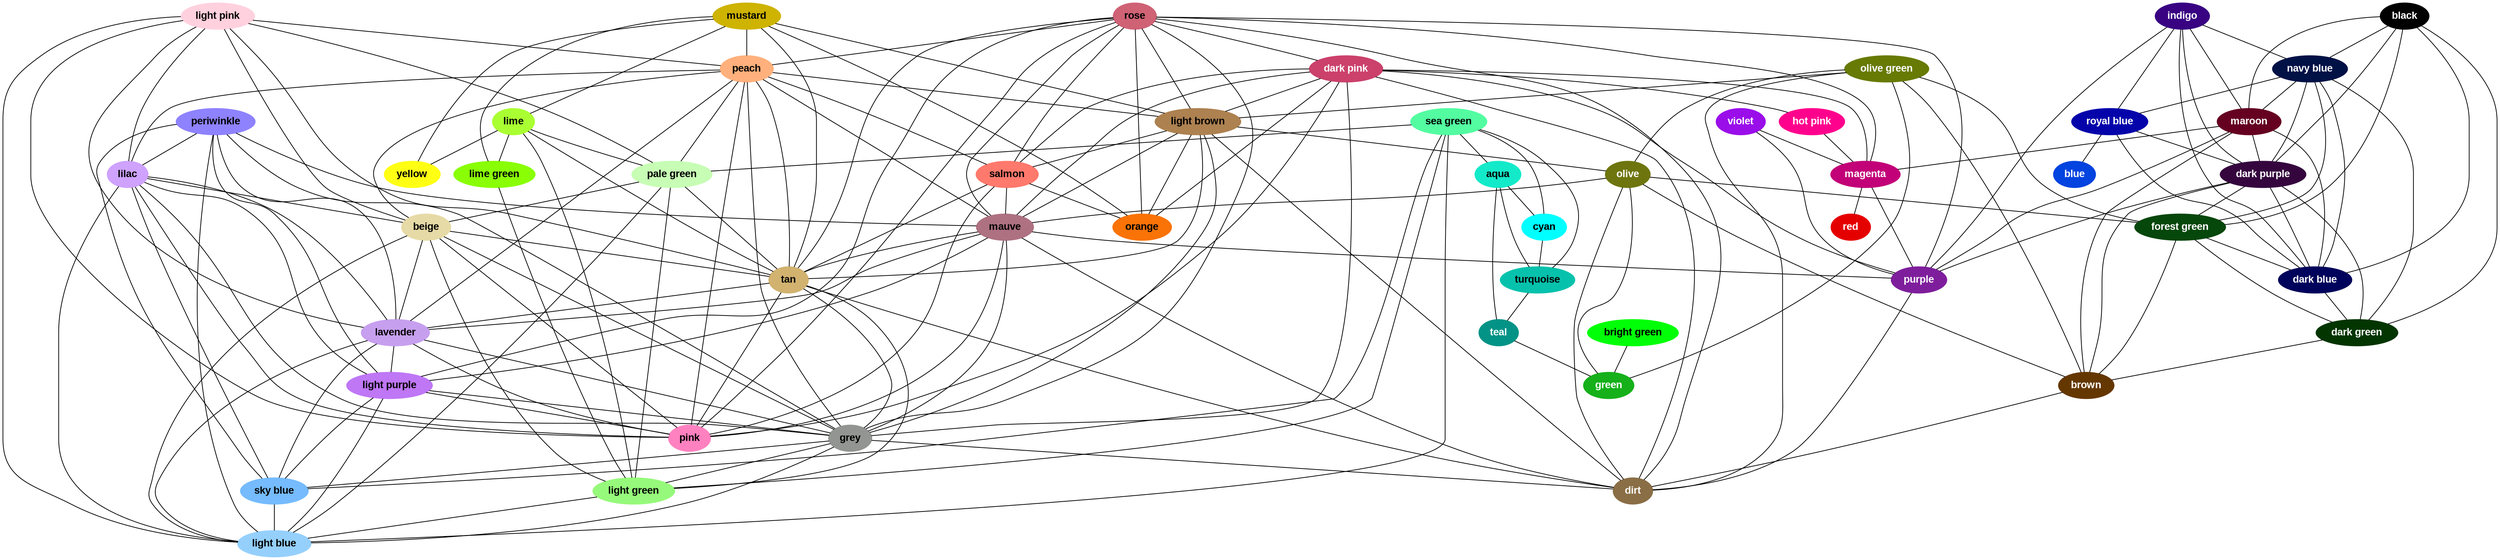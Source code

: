 graph {
  "rose" [color="#cf6275", style="filled,rounded", fontname="Arial Bold", fontcolor="#000000"];
  "light pink" [color="#ffd1df", style="filled,rounded", fontname="Arial Bold", fontcolor="#000000"];
  "mustard" [color="#ceb301", style="filled,rounded", fontname="Arial Bold", fontcolor="#000000"];
  "indigo" [color="#380282", style="filled,rounded", fontname="Arial Bold", fontcolor="#FFFFFF"];
  "lime" [color="#aaff32", style="filled,rounded", fontname="Arial Bold", fontcolor="#000000"];
  "sea green" [color="#53fca1", style="filled,rounded", fontname="Arial Bold", fontcolor="#000000"];
  "periwinkle" [color="#8e82fe", style="filled,rounded", fontname="Arial Bold", fontcolor="#000000"];
  "dark pink" [color="#cb416b", style="filled,rounded", fontname="Arial Bold", fontcolor="#FFFFFF"];
  "olive green" [color="#677a04", style="filled,rounded", fontname="Arial Bold", fontcolor="#FFFFFF"];
  "peach" [color="#ffb07c", style="filled,rounded", fontname="Arial Bold", fontcolor="#000000"];
  "pale green" [color="#c7fdb5", style="filled,rounded", fontname="Arial Bold", fontcolor="#000000"];
  "light brown" [color="#ad8150", style="filled,rounded", fontname="Arial Bold", fontcolor="#000000"];
  "hot pink" [color="#ff028d", style="filled,rounded", fontname="Arial Bold", fontcolor="#FFFFFF"];
  "black" [color="#000000", style="filled,rounded", fontname="Arial Bold", fontcolor="#FFFFFF"];
  "lilac" [color="#cea2fd", style="filled,rounded", fontname="Arial Bold", fontcolor="#000000"];
  "navy blue" [color="#001146", style="filled,rounded", fontname="Arial Bold", fontcolor="#FFFFFF"];
  "royal blue" [color="#0504aa", style="filled,rounded", fontname="Arial Bold", fontcolor="#FFFFFF"];
  "beige" [color="#e6daa6", style="filled,rounded", fontname="Arial Bold", fontcolor="#000000"];
  "salmon" [color="#ff796c", style="filled,rounded", fontname="Arial Bold", fontcolor="#000000"];
  "olive" [color="#6e750e", style="filled,rounded", fontname="Arial Bold", fontcolor="#FFFFFF"];
  "maroon" [color="#650021", style="filled,rounded", fontname="Arial Bold", fontcolor="#FFFFFF"];
  "bright green" [color="#01ff07", style="filled,rounded", fontname="Arial Bold", fontcolor="#000000"];
  "dark purple" [color="#35063e", style="filled,rounded", fontname="Arial Bold", fontcolor="#FFFFFF"];
  "mauve" [color="#ae7181", style="filled,rounded", fontname="Arial Bold", fontcolor="#000000"];
  "forest green" [color="#06470c", style="filled,rounded", fontname="Arial Bold", fontcolor="#FFFFFF"];
  "aqua" [color="#13eac9", style="filled,rounded", fontname="Arial Bold", fontcolor="#000000"];
  "cyan" [color="#00ffff", style="filled,rounded", fontname="Arial Bold", fontcolor="#000000"];
  "tan" [color="#d1b26f", style="filled,rounded", fontname="Arial Bold", fontcolor="#000000"];
  "dark blue" [color="#00035b", style="filled,rounded", fontname="Arial Bold", fontcolor="#FFFFFF"];
  "lavender" [color="#c79fef", style="filled,rounded", fontname="Arial Bold", fontcolor="#000000"];
  "turquoise" [color="#06c2ac", style="filled,rounded", fontname="Arial Bold", fontcolor="#000000"];
  "dark green" [color="#033500", style="filled,rounded", fontname="Arial Bold", fontcolor="#FFFFFF"];
  "violet" [color="#9a0eea", style="filled,rounded", fontname="Arial Bold", fontcolor="#FFFFFF"];
  "light purple" [color="#bf77f6", style="filled,rounded", fontname="Arial Bold", fontcolor="#000000"];
  "lime green" [color="#89fe05", style="filled,rounded", fontname="Arial Bold", fontcolor="#000000"];
  "grey" [color="#929591", style="filled,rounded", fontname="Arial Bold", fontcolor="#000000"];
  "sky blue" [color="#75bbfd", style="filled,rounded", fontname="Arial Bold", fontcolor="#000000"];
  "yellow" [color="#ffff14", style="filled,rounded", fontname="Arial Bold", fontcolor="#000000"];
  "magenta" [color="#c20078", style="filled,rounded", fontname="Arial Bold", fontcolor="#FFFFFF"];
  "light green" [color="#96f97b", style="filled,rounded", fontname="Arial Bold", fontcolor="#000000"];
  "orange" [color="#f97306", style="filled,rounded", fontname="Arial Bold", fontcolor="#000000"];
  "teal" [color="#029386", style="filled,rounded", fontname="Arial Bold", fontcolor="#FFFFFF"];
  "light blue" [color="#95d0fc", style="filled,rounded", fontname="Arial Bold", fontcolor="#000000"];
  "red" [color="#e50000", style="filled,rounded", fontname="Arial Bold", fontcolor="#FFFFFF"];
  "brown" [color="#653700", style="filled,rounded", fontname="Arial Bold", fontcolor="#FFFFFF"];
  "pink" [color="#ff81c0", style="filled,rounded", fontname="Arial Bold", fontcolor="#000000"];
  "blue" [color="#0343df", style="filled,rounded", fontname="Arial Bold", fontcolor="#FFFFFF"];
  "green" [color="#15b01a", style="filled,rounded", fontname="Arial Bold", fontcolor="#FFFFFF"];
  "purple" [color="#7e1e9c", style="filled,rounded", fontname="Arial Bold", fontcolor="#FFFFFF"];
  "dirt" [color="#8a6e45", style="filled,rounded", fontname="Arial Bold", fontcolor="#FFFFFF"];
  "rose" -- "dark pink" [len=0.9277,weight=1.0000];
  "rose" -- "peach" [len=2.4206,weight=1.0000];
  "rose" -- "light brown" [len=1.3706,weight=1.0000];
  "rose" -- "salmon" [len=1.3106,weight=1.0000];
  "rose" -- "mauve" [len=0.9125,weight=1.0000];
  "rose" -- "tan" [len=2.1911,weight=1.0000];
  "rose" -- "light purple" [len=2.5873,weight=1.0000];
  "rose" -- "grey" [len=2.0795,weight=1.0000];
  "rose" -- "magenta" [len=2.6979,weight=1.0000];
  "rose" -- "orange" [len=2.4107,weight=1.0000];
  "rose" -- "pink" [len=2.0281,weight=1.0000];
  "rose" -- "purple" [len=2.7758,weight=1.0000];
  "rose" -- "dirt" [len=1.9076,weight=1.0000];
  "light pink" -- "peach" [len=2.1162,weight=1.0000];
  "light pink" -- "pale green" [len=1.9661,weight=1.0000];
  "light pink" -- "lilac" [len=1.8261,weight=1.0000];
  "light pink" -- "beige" [len=1.2750,weight=1.0000];
  "light pink" -- "tan" [len=2.5680,weight=1.0000];
  "light pink" -- "lavender" [len=1.9296,weight=1.0000];
  "light pink" -- "light blue" [len=2.5721,weight=1.0000];
  "light pink" -- "pink" [len=2.2681,weight=1.0000];
  "mustard" -- "lime" [len=2.4378,weight=1.0000];
  "mustard" -- "peach" [len=2.6474,weight=1.0000];
  "mustard" -- "light brown" [len=2.1939,weight=1.0000];
  "mustard" -- "tan" [len=2.1282,weight=1.0000];
  "mustard" -- "lime green" [len=2.6233,weight=1.0000];
  "mustard" -- "yellow" [len=2.4083,weight=1.0000];
  "mustard" -- "orange" [len=2.0270,weight=1.0000];
  "indigo" -- "navy blue" [len=1.8090,weight=1.0000];
  "indigo" -- "royal blue" [len=1.4352,weight=1.0000];
  "indigo" -- "maroon" [len=2.1578,weight=1.0000];
  "indigo" -- "dark purple" [len=1.3212,weight=1.0000];
  "indigo" -- "dark blue" [len=1.5257,weight=1.0000];
  "indigo" -- "purple" [len=1.8938,weight=1.0000];
  "lime" -- "pale green" [len=2.6249,weight=1.0000];
  "lime" -- "tan" [len=2.5840,weight=1.0000];
  "lime" -- "lime green" [len=1.1698,weight=1.0000];
  "lime" -- "yellow" [len=2.0947,weight=1.0000];
  "lime" -- "light green" [len=1.4978,weight=1.0000];
  "sea green" -- "pale green" [len=2.7741,weight=1.0000];
  "sea green" -- "aqua" [len=1.7712,weight=1.0000];
  "sea green" -- "cyan" [len=2.6783,weight=1.0000];
  "sea green" -- "turquoise" [len=2.4259,weight=1.0000];
  "sea green" -- "sky blue" [len=2.6403,weight=1.0000];
  "sea green" -- "light green" [len=1.7504,weight=1.0000];
  "sea green" -- "light blue" [len=2.6431,weight=1.0000];
  "periwinkle" -- "lilac" [len=1.7501,weight=1.0000];
  "periwinkle" -- "mauve" [len=2.5752,weight=1.0000];
  "periwinkle" -- "lavender" [len=1.5921,weight=1.0000];
  "periwinkle" -- "light purple" [len=1.2086,weight=1.0000];
  "periwinkle" -- "grey" [len=2.1727,weight=1.0000];
  "periwinkle" -- "sky blue" [len=1.6674,weight=1.0000];
  "periwinkle" -- "light blue" [len=2.1396,weight=1.0000];
  "dark pink" -- "light brown" [len=1.9595,weight=1.0000];
  "dark pink" -- "hot pink" [len=2.2172,weight=1.0000];
  "dark pink" -- "salmon" [len=1.9650,weight=1.0000];
  "dark pink" -- "mauve" [len=1.5412,weight=1.0000];
  "dark pink" -- "grey" [len=2.7636,weight=1.0000];
  "dark pink" -- "magenta" [len=1.8076,weight=1.0000];
  "dark pink" -- "orange" [len=2.6209,weight=1.0000];
  "dark pink" -- "pink" [len=2.6981,weight=1.0000];
  "dark pink" -- "purple" [len=2.2668,weight=1.0000];
  "dark pink" -- "dirt" [len=2.1031,weight=1.0000];
  "olive green" -- "light brown" [len=2.2234,weight=1.0000];
  "olive green" -- "olive" [len=0.2891,weight=1.0000];
  "olive green" -- "forest green" [len=2.6916,weight=1.0000];
  "olive green" -- "brown" [len=1.8343,weight=1.0000];
  "olive green" -- "green" [len=2.4762,weight=1.0000];
  "olive green" -- "dirt" [len=1.5408,weight=1.0000];
  "peach" -- "pale green" [len=2.7214,weight=1.0000];
  "peach" -- "light brown" [len=2.4791,weight=1.0000];
  "peach" -- "lilac" [len=2.7774,weight=1.0000];
  "peach" -- "beige" [len=1.5261,weight=1.0000];
  "peach" -- "salmon" [len=1.5354,weight=1.0000];
  "peach" -- "mauve" [len=2.5799,weight=1.0000];
  "peach" -- "tan" [len=1.1193,weight=1.0000];
  "peach" -- "lavender" [len=2.6303,weight=1.0000];
  "peach" -- "grey" [len=2.7152,weight=1.0000];
  "peach" -- "pink" [len=1.8385,weight=1.0000];
  "pale green" -- "beige" [len=1.2405,weight=1.0000];
  "pale green" -- "tan" [len=2.4685,weight=1.0000];
  "pale green" -- "light green" [len=1.6174,weight=1.0000];
  "pale green" -- "light blue" [len=2.1910,weight=1.0000];
  "light brown" -- "salmon" [len=2.0277,weight=1.0000];
  "light brown" -- "olive" [len=1.9904,weight=1.0000];
  "light brown" -- "mauve" [len=1.0438,weight=1.0000];
  "light brown" -- "tan" [len=1.6974,weight=1.0000];
  "light brown" -- "grey" [len=1.5124,weight=1.0000];
  "light brown" -- "orange" [len=2.3308,weight=1.0000];
  "light brown" -- "dirt" [len=1.0010,weight=1.0000];
  "hot pink" -- "magenta" [len=1.5015,weight=1.0000];
  "black" -- "navy blue" [len=1.4310,weight=1.0000];
  "black" -- "maroon" [len=2.4754,weight=1.0000];
  "black" -- "dark purple" [len=1.7433,weight=1.0000];
  "black" -- "forest green" [len=1.9604,weight=1.0000];
  "black" -- "dark blue" [len=1.7614,weight=1.0000];
  "black" -- "dark green" [len=1.4510,weight=1.0000];
  "lilac" -- "beige" [len=2.3446,weight=1.0000];
  "lilac" -- "lavender" [len=0.3278,weight=1.0000];
  "lilac" -- "light purple" [len=1.2357,weight=1.0000];
  "lilac" -- "grey" [len=2.5506,weight=1.0000];
  "lilac" -- "sky blue" [len=2.2156,weight=1.0000];
  "lilac" -- "light blue" [len=1.8451,weight=1.0000];
  "lilac" -- "pink" [len=1.8846,weight=1.0000];
  "navy blue" -- "royal blue" [len=1.9695,weight=1.0000];
  "navy blue" -- "maroon" [len=2.5393,weight=1.0000];
  "navy blue" -- "dark purple" [len=1.2998,weight=1.0000];
  "navy blue" -- "forest green" [len=1.8596,weight=1.0000];
  "navy blue" -- "dark blue" [len=0.5580,weight=1.0000];
  "navy blue" -- "dark green" [len=1.6751,weight=1.0000];
  "royal blue" -- "dark purple" [len=2.3781,weight=1.0000];
  "royal blue" -- "dark blue" [len=1.5323,weight=1.0000];
  "royal blue" -- "blue" [len=2.0050,weight=1.0000];
  "beige" -- "tan" [len=1.6045,weight=1.0000];
  "beige" -- "lavender" [len=2.2658,weight=1.0000];
  "beige" -- "grey" [len=2.7715,weight=1.0000];
  "beige" -- "light green" [len=2.2358,weight=1.0000];
  "beige" -- "light blue" [len=2.5532,weight=1.0000];
  "beige" -- "pink" [len=2.5545,weight=1.0000];
  "salmon" -- "mauve" [len=1.9728,weight=1.0000];
  "salmon" -- "tan" [len=1.9024,weight=1.0000];
  "salmon" -- "orange" [len=1.9841,weight=1.0000];
  "salmon" -- "pink" [len=1.6388,weight=1.0000];
  "olive" -- "mauve" [len=2.6931,weight=1.0000];
  "olive" -- "forest green" [len=2.7656,weight=1.0000];
  "olive" -- "brown" [len=1.7300,weight=1.0000];
  "olive" -- "green" [len=2.6643,weight=1.0000];
  "olive" -- "dirt" [len=1.2677,weight=1.0000];
  "maroon" -- "dark purple" [len=1.2780,weight=1.0000];
  "maroon" -- "dark blue" [len=2.6428,weight=1.0000];
  "maroon" -- "magenta" [len=2.7712,weight=1.0000];
  "maroon" -- "brown" [len=1.6337,weight=1.0000];
  "maroon" -- "purple" [len=2.5844,weight=1.0000];
  "bright green" -- "green" [len=2.2418,weight=1.0000];
  "dark purple" -- "forest green" [len=2.3092,weight=1.0000];
  "dark purple" -- "dark blue" [len=1.3771,weight=1.0000];
  "dark purple" -- "dark green" [len=2.1191,weight=1.0000];
  "dark purple" -- "brown" [len=2.1270,weight=1.0000];
  "dark purple" -- "purple" [len=2.5927,weight=1.0000];
  "mauve" -- "tan" [len=1.9917,weight=1.0000];
  "mauve" -- "lavender" [len=2.5409,weight=1.0000];
  "mauve" -- "light purple" [len=2.3036,weight=1.0000];
  "mauve" -- "grey" [len=1.2265,weight=1.0000];
  "mauve" -- "pink" [len=2.3139,weight=1.0000];
  "mauve" -- "purple" [len=2.5914,weight=1.0000];
  "mauve" -- "dirt" [len=1.4420,weight=1.0000];
  "forest green" -- "dark blue" [len=2.4105,weight=1.0000];
  "forest green" -- "dark green" [len=0.5488,weight=1.0000];
  "forest green" -- "brown" [len=2.3035,weight=1.0000];
  "aqua" -- "cyan" [len=1.2737,weight=1.0000];
  "aqua" -- "turquoise" [len=1.2671,weight=1.0000];
  "aqua" -- "teal" [len=2.7385,weight=1.0000];
  "cyan" -- "turquoise" [len=2.3190,weight=1.0000];
  "tan" -- "lavender" [len=2.5399,weight=1.0000];
  "tan" -- "grey" [len=1.8129,weight=1.0000];
  "tan" -- "light green" [len=2.4031,weight=1.0000];
  "tan" -- "pink" [len=2.3312,weight=1.0000];
  "tan" -- "dirt" [len=2.6351,weight=1.0000];
  "dark blue" -- "dark green" [len=2.2294,weight=1.0000];
  "lavender" -- "light purple" [len=1.1183,weight=1.0000];
  "lavender" -- "grey" [len=2.2256,weight=1.0000];
  "lavender" -- "sky blue" [len=2.1048,weight=1.0000];
  "lavender" -- "light blue" [len=1.8056,weight=1.0000];
  "lavender" -- "pink" [len=1.8048,weight=1.0000];
  "turquoise" -- "teal" [len=1.4834,weight=1.0000];
  "dark green" -- "brown" [len=2.3213,weight=1.0000];
  "violet" -- "magenta" [len=2.4294,weight=1.0000];
  "violet" -- "purple" [len=1.7045,weight=1.0000];
  "light purple" -- "grey" [len=2.3711,weight=1.0000];
  "light purple" -- "sky blue" [len=2.5586,weight=1.0000];
  "light purple" -- "light blue" [len=2.6315,weight=1.0000];
  "light purple" -- "pink" [len=1.8606,weight=1.0000];
  "lime green" -- "light green" [len=2.3063,weight=1.0000];
  "grey" -- "sky blue" [len=2.4314,weight=1.0000];
  "grey" -- "light green" [len=2.7689,weight=1.0000];
  "grey" -- "light blue" [len=2.6245,weight=1.0000];
  "grey" -- "dirt" [len=1.8255,weight=1.0000];
  "sky blue" -- "light blue" [len=0.9510,weight=1.0000];
  "magenta" -- "red" [len=2.4638,weight=1.0000];
  "magenta" -- "purple" [len=1.9366,weight=1.0000];
  "light green" -- "light blue" [len=2.7347,weight=1.0000];
  "teal" -- "green" [len=2.2785,weight=1.0000];
  "brown" -- "dirt" [len=2.1930,weight=1.0000];
  "purple" -- "dirt" [len=2.7741,weight=1.0000];
}
